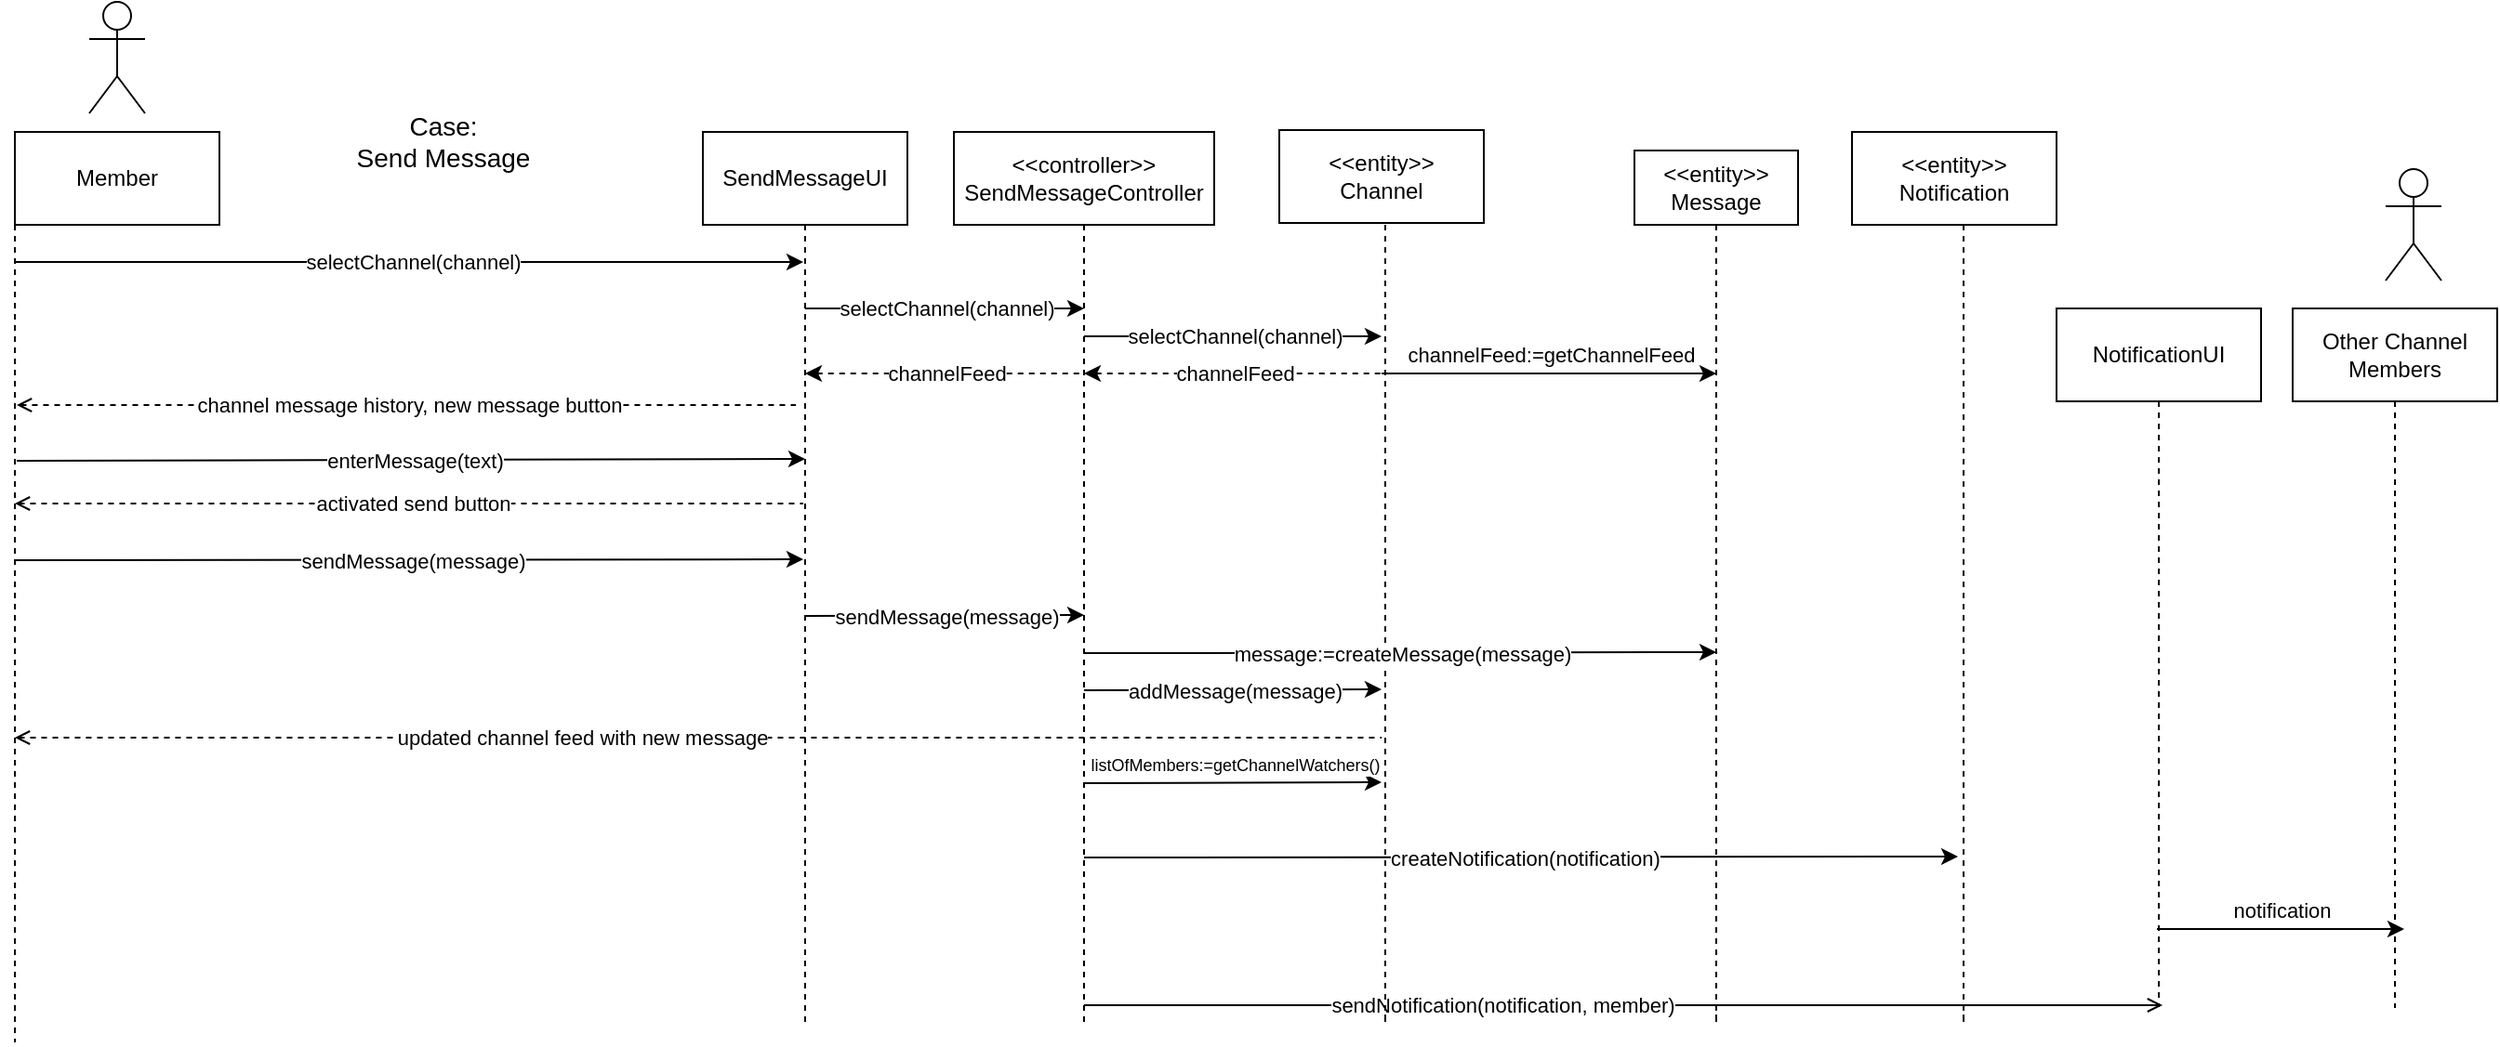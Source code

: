 <mxfile version="22.1.11" type="google" pages="4">
  <diagram name="Page-1" id="3AZWjYsUDmFTX6n5oSVV">
    <mxGraphModel dx="1434" dy="746" grid="1" gridSize="10" guides="1" tooltips="1" connect="1" arrows="1" fold="1" page="1" pageScale="1" pageWidth="850" pageHeight="1100" math="0" shadow="0">
      <root>
        <mxCell id="0" />
        <mxCell id="1" parent="0" />
        <mxCell id="N_4SF6uYYQzXEiGpG4X1-1" value="Member" style="html=1;whiteSpace=wrap;" parent="1" vertex="1">
          <mxGeometry x="75" y="120" width="110" height="50" as="geometry" />
        </mxCell>
        <mxCell id="N_4SF6uYYQzXEiGpG4X1-2" style="edgeStyle=orthogonalEdgeStyle;rounded=0;orthogonalLoop=1;jettySize=auto;html=1;endArrow=none;endFill=0;dashed=1;" parent="1" source="N_4SF6uYYQzXEiGpG4X1-3" edge="1">
          <mxGeometry relative="1" as="geometry">
            <mxPoint x="500" y="600" as="targetPoint" />
            <Array as="points">
              <mxPoint x="500" y="600" />
            </Array>
          </mxGeometry>
        </mxCell>
        <mxCell id="N_4SF6uYYQzXEiGpG4X1-3" value="SendMessageUI" style="html=1;whiteSpace=wrap;" parent="1" vertex="1">
          <mxGeometry x="445" y="120" width="110" height="50" as="geometry" />
        </mxCell>
        <mxCell id="N_4SF6uYYQzXEiGpG4X1-5" value="" style="shape=umlActor;verticalLabelPosition=bottom;verticalAlign=top;html=1;" parent="1" vertex="1">
          <mxGeometry x="115" y="50" width="30" height="60" as="geometry" />
        </mxCell>
        <mxCell id="N_4SF6uYYQzXEiGpG4X1-6" style="edgeStyle=orthogonalEdgeStyle;rounded=0;orthogonalLoop=1;jettySize=auto;html=1;exitX=0;exitY=1;exitDx=0;exitDy=0;endArrow=none;endFill=0;dashed=1;" parent="1" source="N_4SF6uYYQzXEiGpG4X1-1" edge="1">
          <mxGeometry relative="1" as="geometry">
            <mxPoint x="75" y="610" as="targetPoint" />
            <Array as="points">
              <mxPoint x="75" y="450" />
              <mxPoint x="75" y="450" />
            </Array>
          </mxGeometry>
        </mxCell>
        <mxCell id="N_4SF6uYYQzXEiGpG4X1-7" value="" style="endArrow=classic;html=1;rounded=0;" parent="1" edge="1">
          <mxGeometry width="50" height="50" relative="1" as="geometry">
            <mxPoint x="75" y="190" as="sourcePoint" />
            <mxPoint x="499" y="190" as="targetPoint" />
          </mxGeometry>
        </mxCell>
        <mxCell id="N_4SF6uYYQzXEiGpG4X1-8" value="selectChannel(channel)" style="edgeLabel;html=1;align=center;verticalAlign=middle;resizable=0;points=[];" parent="N_4SF6uYYQzXEiGpG4X1-7" vertex="1" connectable="0">
          <mxGeometry x="0.006" relative="1" as="geometry">
            <mxPoint as="offset" />
          </mxGeometry>
        </mxCell>
        <mxCell id="N_4SF6uYYQzXEiGpG4X1-9" value="" style="endArrow=none;html=1;rounded=0;startArrow=open;startFill=0;endFill=0;dashed=1;" parent="1" edge="1">
          <mxGeometry width="50" height="50" relative="1" as="geometry">
            <mxPoint x="76" y="267" as="sourcePoint" />
            <mxPoint x="495" y="267" as="targetPoint" />
          </mxGeometry>
        </mxCell>
        <mxCell id="N_4SF6uYYQzXEiGpG4X1-10" value="channel message history, new message button" style="edgeLabel;html=1;align=center;verticalAlign=middle;resizable=0;points=[];" parent="N_4SF6uYYQzXEiGpG4X1-9" vertex="1" connectable="0">
          <mxGeometry x="0.006" relative="1" as="geometry">
            <mxPoint as="offset" />
          </mxGeometry>
        </mxCell>
        <mxCell id="N_4SF6uYYQzXEiGpG4X1-11" value="" style="endArrow=classic;html=1;rounded=0;" parent="1" edge="1">
          <mxGeometry width="50" height="50" relative="1" as="geometry">
            <mxPoint x="76" y="297" as="sourcePoint" />
            <mxPoint x="500" y="296" as="targetPoint" />
          </mxGeometry>
        </mxCell>
        <mxCell id="N_4SF6uYYQzXEiGpG4X1-12" value="enterMessage(text)" style="edgeLabel;html=1;align=center;verticalAlign=middle;resizable=0;points=[];" parent="N_4SF6uYYQzXEiGpG4X1-11" vertex="1" connectable="0">
          <mxGeometry x="0.006" relative="1" as="geometry">
            <mxPoint as="offset" />
          </mxGeometry>
        </mxCell>
        <mxCell id="N_4SF6uYYQzXEiGpG4X1-13" value="" style="endArrow=none;html=1;rounded=0;startArrow=open;startFill=0;endFill=0;dashed=1;" parent="1" edge="1">
          <mxGeometry width="50" height="50" relative="1" as="geometry">
            <mxPoint x="75" y="320" as="sourcePoint" />
            <mxPoint x="499" y="320" as="targetPoint" />
          </mxGeometry>
        </mxCell>
        <mxCell id="N_4SF6uYYQzXEiGpG4X1-14" value="activated send button" style="edgeLabel;html=1;align=center;verticalAlign=middle;resizable=0;points=[];" parent="N_4SF6uYYQzXEiGpG4X1-13" vertex="1" connectable="0">
          <mxGeometry x="0.006" relative="1" as="geometry">
            <mxPoint as="offset" />
          </mxGeometry>
        </mxCell>
        <mxCell id="N_4SF6uYYQzXEiGpG4X1-15" value="" style="endArrow=classic;html=1;rounded=0;" parent="1" edge="1">
          <mxGeometry width="50" height="50" relative="1" as="geometry">
            <mxPoint x="75" y="350.52" as="sourcePoint" />
            <mxPoint x="499" y="350" as="targetPoint" />
          </mxGeometry>
        </mxCell>
        <mxCell id="N_4SF6uYYQzXEiGpG4X1-16" value="sendMessage(message)" style="edgeLabel;html=1;align=center;verticalAlign=middle;resizable=0;points=[];" parent="N_4SF6uYYQzXEiGpG4X1-15" vertex="1" connectable="0">
          <mxGeometry x="0.006" relative="1" as="geometry">
            <mxPoint as="offset" />
          </mxGeometry>
        </mxCell>
        <mxCell id="N_4SF6uYYQzXEiGpG4X1-17" value="" style="endArrow=none;html=1;rounded=0;startArrow=open;startFill=0;endFill=0;dashed=1;" parent="1" edge="1">
          <mxGeometry width="50" height="50" relative="1" as="geometry">
            <mxPoint x="75" y="446" as="sourcePoint" />
            <mxPoint x="810" y="446" as="targetPoint" />
          </mxGeometry>
        </mxCell>
        <mxCell id="N_4SF6uYYQzXEiGpG4X1-18" value="updated channel feed with new message" style="edgeLabel;html=1;align=center;verticalAlign=middle;resizable=0;points=[];" parent="N_4SF6uYYQzXEiGpG4X1-17" vertex="1" connectable="0">
          <mxGeometry x="0.006" relative="1" as="geometry">
            <mxPoint x="-65" as="offset" />
          </mxGeometry>
        </mxCell>
        <mxCell id="N_4SF6uYYQzXEiGpG4X1-19" value="" style="endArrow=open;html=1;strokeWidth=1;rounded=0;endFill=0;" parent="1" edge="1">
          <mxGeometry width="50" height="50" relative="1" as="geometry">
            <mxPoint x="650" y="590" as="sourcePoint" />
            <mxPoint x="1230" y="590" as="targetPoint" />
          </mxGeometry>
        </mxCell>
        <mxCell id="N_4SF6uYYQzXEiGpG4X1-20" value="sendNotification(notification, member)" style="edgeLabel;html=1;align=center;verticalAlign=middle;resizable=0;points=[];" parent="N_4SF6uYYQzXEiGpG4X1-19" vertex="1" connectable="0">
          <mxGeometry x="-0.171" y="-1" relative="1" as="geometry">
            <mxPoint x="-16" y="-1" as="offset" />
          </mxGeometry>
        </mxCell>
        <mxCell id="N_4SF6uYYQzXEiGpG4X1-22" style="edgeStyle=orthogonalEdgeStyle;rounded=0;orthogonalLoop=1;jettySize=auto;html=1;dashed=1;endArrow=none;endFill=0;" parent="1" source="N_4SF6uYYQzXEiGpG4X1-23" edge="1">
          <mxGeometry relative="1" as="geometry">
            <mxPoint x="1228" y="591" as="targetPoint" />
          </mxGeometry>
        </mxCell>
        <mxCell id="N_4SF6uYYQzXEiGpG4X1-23" value="NotificationUI" style="html=1;whiteSpace=wrap;" parent="1" vertex="1">
          <mxGeometry x="1173" y="215" width="110" height="50" as="geometry" />
        </mxCell>
        <mxCell id="N_4SF6uYYQzXEiGpG4X1-24" value="&lt;font style=&quot;font-size: 14px;&quot;&gt;Case:&lt;br&gt;Send Message&lt;/font&gt;" style="text;html=1;align=center;verticalAlign=middle;resizable=0;points=[];autosize=1;strokeColor=none;fillColor=none;" parent="1" vertex="1">
          <mxGeometry x="245" y="100" width="120" height="50" as="geometry" />
        </mxCell>
        <mxCell id="N_4SF6uYYQzXEiGpG4X1-103" style="edgeStyle=orthogonalEdgeStyle;rounded=0;orthogonalLoop=1;jettySize=auto;html=1;endArrow=none;endFill=0;dashed=1;" parent="1" source="N_4SF6uYYQzXEiGpG4X1-104" edge="1">
          <mxGeometry relative="1" as="geometry">
            <mxPoint x="650" y="600" as="targetPoint" />
            <Array as="points">
              <mxPoint x="650" y="600" />
            </Array>
          </mxGeometry>
        </mxCell>
        <mxCell id="N_4SF6uYYQzXEiGpG4X1-104" value="&amp;lt;&amp;lt;controller&amp;gt;&amp;gt;&lt;br&gt;SendMessageController" style="html=1;whiteSpace=wrap;" parent="1" vertex="1">
          <mxGeometry x="580" y="120" width="140" height="50" as="geometry" />
        </mxCell>
        <mxCell id="N_4SF6uYYQzXEiGpG4X1-107" style="edgeStyle=orthogonalEdgeStyle;rounded=0;orthogonalLoop=1;jettySize=auto;html=1;endArrow=none;endFill=0;dashed=1;" parent="1" edge="1">
          <mxGeometry relative="1" as="geometry">
            <mxPoint x="990" y="590" as="targetPoint" />
            <Array as="points">
              <mxPoint x="990" y="600" />
            </Array>
            <mxPoint x="990" y="170.0" as="sourcePoint" />
          </mxGeometry>
        </mxCell>
        <mxCell id="N_4SF6uYYQzXEiGpG4X1-108" value="&amp;lt;&amp;lt;entity&amp;gt;&amp;gt;&lt;br&gt;Message" style="html=1;whiteSpace=wrap;" parent="1" vertex="1">
          <mxGeometry x="946" y="130" width="88" height="40" as="geometry" />
        </mxCell>
        <mxCell id="N_4SF6uYYQzXEiGpG4X1-110" style="edgeStyle=orthogonalEdgeStyle;rounded=0;orthogonalLoop=1;jettySize=auto;html=1;endArrow=none;endFill=0;dashed=1;" parent="1" edge="1">
          <mxGeometry relative="1" as="geometry">
            <mxPoint x="1123" y="590" as="targetPoint" />
            <Array as="points">
              <mxPoint x="1123" y="600" />
            </Array>
            <mxPoint x="1123" y="170.0" as="sourcePoint" />
          </mxGeometry>
        </mxCell>
        <mxCell id="N_4SF6uYYQzXEiGpG4X1-111" value="&amp;lt;&amp;lt;entity&amp;gt;&amp;gt;&lt;br&gt;Notification" style="html=1;whiteSpace=wrap;" parent="1" vertex="1">
          <mxGeometry x="1063" y="120" width="110" height="50" as="geometry" />
        </mxCell>
        <mxCell id="N_4SF6uYYQzXEiGpG4X1-112" style="edgeStyle=orthogonalEdgeStyle;rounded=0;orthogonalLoop=1;jettySize=auto;html=1;endArrow=none;endFill=0;dashed=1;" parent="1" edge="1">
          <mxGeometry relative="1" as="geometry">
            <mxPoint x="812" y="590" as="targetPoint" />
            <Array as="points">
              <mxPoint x="812" y="600" />
            </Array>
            <mxPoint x="812" y="170.0" as="sourcePoint" />
          </mxGeometry>
        </mxCell>
        <mxCell id="N_4SF6uYYQzXEiGpG4X1-113" value="&amp;lt;&amp;lt;entity&amp;gt;&amp;gt;&lt;br&gt;Channel" style="html=1;whiteSpace=wrap;" parent="1" vertex="1">
          <mxGeometry x="755" y="119" width="110" height="50" as="geometry" />
        </mxCell>
        <mxCell id="N_4SF6uYYQzXEiGpG4X1-114" value="" style="endArrow=classic;html=1;rounded=0;" parent="1" edge="1">
          <mxGeometry width="50" height="50" relative="1" as="geometry">
            <mxPoint x="500" y="215" as="sourcePoint" />
            <mxPoint x="650" y="215" as="targetPoint" />
          </mxGeometry>
        </mxCell>
        <mxCell id="N_4SF6uYYQzXEiGpG4X1-115" value="selectChannel(channel)" style="edgeLabel;html=1;align=center;verticalAlign=middle;resizable=0;points=[];" parent="N_4SF6uYYQzXEiGpG4X1-114" vertex="1" connectable="0">
          <mxGeometry x="0.006" relative="1" as="geometry">
            <mxPoint as="offset" />
          </mxGeometry>
        </mxCell>
        <mxCell id="N_4SF6uYYQzXEiGpG4X1-116" value="" style="endArrow=classic;html=1;rounded=0;" parent="1" edge="1">
          <mxGeometry width="50" height="50" relative="1" as="geometry">
            <mxPoint x="650" y="230" as="sourcePoint" />
            <mxPoint x="810" y="230" as="targetPoint" />
          </mxGeometry>
        </mxCell>
        <mxCell id="N_4SF6uYYQzXEiGpG4X1-117" value="selectChannel(channel)" style="edgeLabel;html=1;align=center;verticalAlign=middle;resizable=0;points=[];" parent="N_4SF6uYYQzXEiGpG4X1-116" vertex="1" connectable="0">
          <mxGeometry x="0.006" relative="1" as="geometry">
            <mxPoint as="offset" />
          </mxGeometry>
        </mxCell>
        <mxCell id="N_4SF6uYYQzXEiGpG4X1-118" value="" style="endArrow=classic;html=1;rounded=0;" parent="1" edge="1">
          <mxGeometry width="50" height="50" relative="1" as="geometry">
            <mxPoint x="810" y="250" as="sourcePoint" />
            <mxPoint x="990" y="250" as="targetPoint" />
          </mxGeometry>
        </mxCell>
        <mxCell id="N_4SF6uYYQzXEiGpG4X1-119" value="channelFeed:=getChannelFeed" style="edgeLabel;html=1;align=center;verticalAlign=middle;resizable=0;points=[];" parent="N_4SF6uYYQzXEiGpG4X1-118" vertex="1" connectable="0">
          <mxGeometry x="0.006" relative="1" as="geometry">
            <mxPoint y="-10" as="offset" />
          </mxGeometry>
        </mxCell>
        <mxCell id="N_4SF6uYYQzXEiGpG4X1-120" value="" style="endArrow=none;html=1;rounded=0;startArrow=classic;startFill=1;endFill=0;dashed=1;" parent="1" edge="1">
          <mxGeometry width="50" height="50" relative="1" as="geometry">
            <mxPoint x="650" y="250" as="sourcePoint" />
            <mxPoint x="810" y="250" as="targetPoint" />
          </mxGeometry>
        </mxCell>
        <mxCell id="N_4SF6uYYQzXEiGpG4X1-121" value="channelFeed" style="edgeLabel;html=1;align=center;verticalAlign=middle;resizable=0;points=[];" parent="N_4SF6uYYQzXEiGpG4X1-120" vertex="1" connectable="0">
          <mxGeometry x="0.006" relative="1" as="geometry">
            <mxPoint as="offset" />
          </mxGeometry>
        </mxCell>
        <mxCell id="N_4SF6uYYQzXEiGpG4X1-124" value="" style="endArrow=none;html=1;rounded=0;startArrow=classic;startFill=1;endFill=0;dashed=1;" parent="1" edge="1">
          <mxGeometry width="50" height="50" relative="1" as="geometry">
            <mxPoint x="500" y="250" as="sourcePoint" />
            <mxPoint x="650" y="250" as="targetPoint" />
          </mxGeometry>
        </mxCell>
        <mxCell id="N_4SF6uYYQzXEiGpG4X1-125" value="channelFeed" style="edgeLabel;html=1;align=center;verticalAlign=middle;resizable=0;points=[];" parent="N_4SF6uYYQzXEiGpG4X1-124" vertex="1" connectable="0">
          <mxGeometry x="0.006" relative="1" as="geometry">
            <mxPoint as="offset" />
          </mxGeometry>
        </mxCell>
        <mxCell id="N_4SF6uYYQzXEiGpG4X1-128" value="" style="endArrow=classic;html=1;rounded=0;" parent="1" edge="1">
          <mxGeometry width="50" height="50" relative="1" as="geometry">
            <mxPoint x="500" y="380.52" as="sourcePoint" />
            <mxPoint x="650" y="380" as="targetPoint" />
          </mxGeometry>
        </mxCell>
        <mxCell id="N_4SF6uYYQzXEiGpG4X1-129" value="sendMessage(message)" style="edgeLabel;html=1;align=center;verticalAlign=middle;resizable=0;points=[];" parent="N_4SF6uYYQzXEiGpG4X1-128" vertex="1" connectable="0">
          <mxGeometry x="0.006" relative="1" as="geometry">
            <mxPoint as="offset" />
          </mxGeometry>
        </mxCell>
        <mxCell id="N_4SF6uYYQzXEiGpG4X1-130" value="" style="endArrow=classic;html=1;rounded=0;" parent="1" edge="1">
          <mxGeometry width="50" height="50" relative="1" as="geometry">
            <mxPoint x="650" y="400.52" as="sourcePoint" />
            <mxPoint x="990" y="400" as="targetPoint" />
          </mxGeometry>
        </mxCell>
        <mxCell id="N_4SF6uYYQzXEiGpG4X1-131" value="message:=createMessage(message)" style="edgeLabel;html=1;align=center;verticalAlign=middle;resizable=0;points=[];" parent="N_4SF6uYYQzXEiGpG4X1-130" vertex="1" connectable="0">
          <mxGeometry x="0.006" relative="1" as="geometry">
            <mxPoint as="offset" />
          </mxGeometry>
        </mxCell>
        <mxCell id="N_4SF6uYYQzXEiGpG4X1-132" value="" style="endArrow=classic;html=1;rounded=0;" parent="1" edge="1">
          <mxGeometry width="50" height="50" relative="1" as="geometry">
            <mxPoint x="650" y="420.52" as="sourcePoint" />
            <mxPoint x="810" y="420" as="targetPoint" />
          </mxGeometry>
        </mxCell>
        <mxCell id="N_4SF6uYYQzXEiGpG4X1-133" value="addMessage(message)" style="edgeLabel;html=1;align=center;verticalAlign=middle;resizable=0;points=[];" parent="N_4SF6uYYQzXEiGpG4X1-132" vertex="1" connectable="0">
          <mxGeometry x="0.006" relative="1" as="geometry">
            <mxPoint as="offset" />
          </mxGeometry>
        </mxCell>
        <mxCell id="N_4SF6uYYQzXEiGpG4X1-134" value="" style="endArrow=classic;html=1;rounded=0;" parent="1" edge="1">
          <mxGeometry width="50" height="50" relative="1" as="geometry">
            <mxPoint x="650" y="510.52" as="sourcePoint" />
            <mxPoint x="1120" y="510" as="targetPoint" />
          </mxGeometry>
        </mxCell>
        <mxCell id="N_4SF6uYYQzXEiGpG4X1-135" value="createNotification(notification)" style="edgeLabel;html=1;align=center;verticalAlign=middle;resizable=0;points=[];" parent="N_4SF6uYYQzXEiGpG4X1-134" vertex="1" connectable="0">
          <mxGeometry x="0.006" relative="1" as="geometry">
            <mxPoint as="offset" />
          </mxGeometry>
        </mxCell>
        <mxCell id="N_4SF6uYYQzXEiGpG4X1-136" value="" style="endArrow=classic;html=1;rounded=0;" parent="1" edge="1">
          <mxGeometry width="50" height="50" relative="1" as="geometry">
            <mxPoint x="650" y="470.52" as="sourcePoint" />
            <mxPoint x="810" y="470" as="targetPoint" />
          </mxGeometry>
        </mxCell>
        <mxCell id="N_4SF6uYYQzXEiGpG4X1-137" value="listOfMembers:=getChannelWatchers()" style="edgeLabel;html=1;align=center;verticalAlign=middle;resizable=0;points=[];fontSize=9;" parent="N_4SF6uYYQzXEiGpG4X1-136" vertex="1" connectable="0">
          <mxGeometry x="0.006" relative="1" as="geometry">
            <mxPoint y="-10" as="offset" />
          </mxGeometry>
        </mxCell>
        <mxCell id="N_4SF6uYYQzXEiGpG4X1-138" value="" style="shape=umlActor;verticalLabelPosition=bottom;verticalAlign=top;html=1;outlineConnect=0;" parent="1" vertex="1">
          <mxGeometry x="1350" y="140" width="30" height="60" as="geometry" />
        </mxCell>
        <mxCell id="N_4SF6uYYQzXEiGpG4X1-139" style="edgeStyle=orthogonalEdgeStyle;rounded=0;orthogonalLoop=1;jettySize=auto;html=1;dashed=1;endArrow=none;endFill=0;" parent="1" source="N_4SF6uYYQzXEiGpG4X1-140" edge="1">
          <mxGeometry relative="1" as="geometry">
            <mxPoint x="1355" y="591.481" as="targetPoint" />
          </mxGeometry>
        </mxCell>
        <mxCell id="N_4SF6uYYQzXEiGpG4X1-140" value="Other Channel Members" style="html=1;whiteSpace=wrap;" parent="1" vertex="1">
          <mxGeometry x="1300" y="215" width="110" height="50" as="geometry" />
        </mxCell>
        <mxCell id="N_4SF6uYYQzXEiGpG4X1-141" value="" style="endArrow=classic;html=1;rounded=0;" parent="1" edge="1">
          <mxGeometry width="50" height="50" relative="1" as="geometry">
            <mxPoint x="1227" y="549" as="sourcePoint" />
            <mxPoint x="1360" y="549" as="targetPoint" />
          </mxGeometry>
        </mxCell>
        <mxCell id="N_4SF6uYYQzXEiGpG4X1-142" value="notification" style="edgeLabel;html=1;align=center;verticalAlign=middle;resizable=0;points=[];" parent="N_4SF6uYYQzXEiGpG4X1-141" vertex="1" connectable="0">
          <mxGeometry x="0.006" relative="1" as="geometry">
            <mxPoint y="-10" as="offset" />
          </mxGeometry>
        </mxCell>
      </root>
    </mxGraphModel>
  </diagram>
  <diagram id="WaU80L6x0H3_UrvlOfPW" name="Page-2">
    <mxGraphModel dx="1434" dy="1846" grid="1" gridSize="10" guides="1" tooltips="1" connect="1" arrows="1" fold="1" page="1" pageScale="1" pageWidth="850" pageHeight="1100" math="0" shadow="0">
      <root>
        <mxCell id="0" />
        <mxCell id="1" parent="0" />
        <mxCell id="FuUfg9r_66yQP0wZY_ee-1" value="Student" style="html=1;whiteSpace=wrap;" vertex="1" parent="1">
          <mxGeometry x="75" y="120" width="110" height="50" as="geometry" />
        </mxCell>
        <mxCell id="FuUfg9r_66yQP0wZY_ee-2" style="edgeStyle=orthogonalEdgeStyle;rounded=0;orthogonalLoop=1;jettySize=auto;html=1;endArrow=none;endFill=0;dashed=1;" edge="1" parent="1">
          <mxGeometry relative="1" as="geometry">
            <mxPoint x="500" y="610" as="targetPoint" />
            <Array as="points">
              <mxPoint x="500" y="610" />
            </Array>
            <mxPoint x="500" y="180" as="sourcePoint" />
          </mxGeometry>
        </mxCell>
        <mxCell id="FuUfg9r_66yQP0wZY_ee-3" value="" style="shape=umlActor;verticalLabelPosition=bottom;verticalAlign=top;html=1;" vertex="1" parent="1">
          <mxGeometry x="115" y="50" width="30" height="60" as="geometry" />
        </mxCell>
        <mxCell id="FuUfg9r_66yQP0wZY_ee-4" style="edgeStyle=orthogonalEdgeStyle;rounded=0;orthogonalLoop=1;jettySize=auto;html=1;exitX=0;exitY=1;exitDx=0;exitDy=0;endArrow=none;endFill=0;dashed=1;" edge="1" parent="1" source="FuUfg9r_66yQP0wZY_ee-1">
          <mxGeometry relative="1" as="geometry">
            <mxPoint x="75" y="610" as="targetPoint" />
            <Array as="points">
              <mxPoint x="75" y="450" />
              <mxPoint x="75" y="450" />
            </Array>
          </mxGeometry>
        </mxCell>
        <mxCell id="FuUfg9r_66yQP0wZY_ee-5" value="" style="endArrow=classic;html=1;rounded=0;" edge="1" parent="1">
          <mxGeometry width="50" height="50" relative="1" as="geometry">
            <mxPoint x="75" y="190" as="sourcePoint" />
            <mxPoint x="499" y="190" as="targetPoint" />
          </mxGeometry>
        </mxCell>
        <mxCell id="FuUfg9r_66yQP0wZY_ee-6" value="getCourses(course)" style="edgeLabel;html=1;align=center;verticalAlign=middle;resizable=0;points=[];" vertex="1" connectable="0" parent="FuUfg9r_66yQP0wZY_ee-5">
          <mxGeometry x="0.006" relative="1" as="geometry">
            <mxPoint as="offset" />
          </mxGeometry>
        </mxCell>
        <mxCell id="FuUfg9r_66yQP0wZY_ee-16" value="&lt;font style=&quot;font-size: 14px;&quot;&gt;Case:&lt;br&gt;Plan Schedule(includes add courses, edit/remove courses, view course info)&lt;br&gt;&lt;/font&gt;" style="text;html=1;align=center;verticalAlign=middle;resizable=0;points=[];autosize=1;strokeColor=none;fillColor=none;" vertex="1" parent="1">
          <mxGeometry x="200" y="-10" width="500" height="50" as="geometry" />
        </mxCell>
        <mxCell id="5RZt0JL0mMT3p3nPqylE-1" value="ScheduleUI" style="html=1;whiteSpace=wrap;" vertex="1" parent="1">
          <mxGeometry x="450" y="130" width="110" height="50" as="geometry" />
        </mxCell>
        <mxCell id="vohPCPm9B1o2pkajP5pq-1" value="&amp;lt;&amp;lt;controller&amp;gt;&amp;gt;&lt;br&gt;getCourseController" style="html=1;whiteSpace=wrap;" vertex="1" parent="1">
          <mxGeometry x="600" y="130" width="120" height="60" as="geometry" />
        </mxCell>
        <mxCell id="PJ6DkbUHLdQulx155_7j-1" style="edgeStyle=orthogonalEdgeStyle;rounded=0;orthogonalLoop=1;jettySize=auto;html=1;endArrow=none;endFill=0;dashed=1;" edge="1" parent="1">
          <mxGeometry relative="1" as="geometry">
            <mxPoint x="654.5" y="610" as="targetPoint" />
            <Array as="points">
              <mxPoint x="654.5" y="610" />
            </Array>
            <mxPoint x="654.5" y="180" as="sourcePoint" />
          </mxGeometry>
        </mxCell>
        <mxCell id="PJ6DkbUHLdQulx155_7j-2" value="" style="endArrow=classic;html=1;rounded=0;" edge="1" parent="1">
          <mxGeometry width="50" height="50" relative="1" as="geometry">
            <mxPoint x="500" y="230" as="sourcePoint" />
            <mxPoint x="660" y="230" as="targetPoint" />
          </mxGeometry>
        </mxCell>
        <mxCell id="PJ6DkbUHLdQulx155_7j-3" value="getCourses(course)" style="edgeLabel;html=1;align=center;verticalAlign=middle;resizable=0;points=[];" vertex="1" connectable="0" parent="PJ6DkbUHLdQulx155_7j-2">
          <mxGeometry x="0.006" relative="1" as="geometry">
            <mxPoint as="offset" />
          </mxGeometry>
        </mxCell>
        <mxCell id="vGc7QsXyzpp6zQHBCzES-1" value="&amp;lt;&amp;lt;entity&amp;gt;&amp;gt;&lt;br&gt;Course Catalogue" style="html=1;whiteSpace=wrap;" vertex="1" parent="1">
          <mxGeometry x="780" y="130" width="110" height="50" as="geometry" />
        </mxCell>
        <mxCell id="vGc7QsXyzpp6zQHBCzES-2" style="edgeStyle=orthogonalEdgeStyle;rounded=0;orthogonalLoop=1;jettySize=auto;html=1;endArrow=none;endFill=0;dashed=1;jumpSize=2;" edge="1" parent="1">
          <mxGeometry relative="1" as="geometry">
            <mxPoint x="835" y="440" as="targetPoint" />
            <Array as="points">
              <mxPoint x="834.5" y="610" />
            </Array>
            <mxPoint x="834.5" y="180" as="sourcePoint" />
          </mxGeometry>
        </mxCell>
        <mxCell id="vGc7QsXyzpp6zQHBCzES-3" value="" style="endArrow=classic;html=1;rounded=0;" edge="1" parent="1">
          <mxGeometry width="50" height="50" relative="1" as="geometry">
            <mxPoint x="650" y="240" as="sourcePoint" />
            <mxPoint x="830" y="240" as="targetPoint" />
          </mxGeometry>
        </mxCell>
        <mxCell id="vGc7QsXyzpp6zQHBCzES-4" value="getCourses(course)" style="edgeLabel;html=1;align=center;verticalAlign=middle;resizable=0;points=[];" vertex="1" connectable="0" parent="vGc7QsXyzpp6zQHBCzES-3">
          <mxGeometry x="0.006" relative="1" as="geometry">
            <mxPoint as="offset" />
          </mxGeometry>
        </mxCell>
        <mxCell id="sXsMBFtBTgxSovnFfUHO-1" value="" style="endArrow=none;html=1;rounded=0;startArrow=open;startFill=0;endFill=0;dashed=1;" edge="1" parent="1">
          <mxGeometry width="50" height="50" relative="1" as="geometry">
            <mxPoint x="660" y="270" as="sourcePoint" />
            <mxPoint x="839" y="270" as="targetPoint" />
          </mxGeometry>
        </mxCell>
        <mxCell id="sXsMBFtBTgxSovnFfUHO-2" value="Courses" style="edgeLabel;html=1;align=center;verticalAlign=middle;resizable=0;points=[];" vertex="1" connectable="0" parent="sXsMBFtBTgxSovnFfUHO-1">
          <mxGeometry x="0.006" relative="1" as="geometry">
            <mxPoint as="offset" />
          </mxGeometry>
        </mxCell>
        <mxCell id="FbHrDunImTDkFvG_X3xC-1" value="" style="endArrow=none;html=1;rounded=0;startArrow=open;startFill=0;endFill=0;dashed=1;" edge="1" parent="1">
          <mxGeometry width="50" height="50" relative="1" as="geometry">
            <mxPoint x="500" y="270" as="sourcePoint" />
            <mxPoint x="649" y="270" as="targetPoint" />
          </mxGeometry>
        </mxCell>
        <mxCell id="FbHrDunImTDkFvG_X3xC-2" value="Courses" style="edgeLabel;html=1;align=center;verticalAlign=middle;resizable=0;points=[];" vertex="1" connectable="0" parent="FbHrDunImTDkFvG_X3xC-1">
          <mxGeometry x="0.006" relative="1" as="geometry">
            <mxPoint as="offset" />
          </mxGeometry>
        </mxCell>
        <mxCell id="f9VVmODYZStQwYl1_E8H-1" value="" style="endArrow=none;html=1;rounded=0;startArrow=open;startFill=0;endFill=0;dashed=1;" edge="1" parent="1">
          <mxGeometry width="50" height="50" relative="1" as="geometry">
            <mxPoint x="80" y="290" as="sourcePoint" />
            <mxPoint x="500" y="290" as="targetPoint" />
          </mxGeometry>
        </mxCell>
        <mxCell id="f9VVmODYZStQwYl1_E8H-2" value="Courses&amp;nbsp; available and courses information" style="edgeLabel;html=1;align=center;verticalAlign=middle;resizable=0;points=[];" vertex="1" connectable="0" parent="f9VVmODYZStQwYl1_E8H-1">
          <mxGeometry x="0.006" relative="1" as="geometry">
            <mxPoint as="offset" />
          </mxGeometry>
        </mxCell>
        <mxCell id="8L249PUsSslbk7j8azEX-1" value="" style="endArrow=classic;html=1;rounded=0;" edge="1" parent="1">
          <mxGeometry width="50" height="50" relative="1" as="geometry">
            <mxPoint x="70" y="330" as="sourcePoint" />
            <mxPoint x="500" y="330" as="targetPoint" />
          </mxGeometry>
        </mxCell>
        <mxCell id="8L249PUsSslbk7j8azEX-2" value="addCourse(course)" style="edgeLabel;html=1;align=center;verticalAlign=middle;resizable=0;points=[];" vertex="1" connectable="0" parent="8L249PUsSslbk7j8azEX-1">
          <mxGeometry x="0.006" relative="1" as="geometry">
            <mxPoint as="offset" />
          </mxGeometry>
        </mxCell>
        <mxCell id="8L249PUsSslbk7j8azEX-3" value="" style="endArrow=classic;html=1;rounded=0;" edge="1" parent="1">
          <mxGeometry width="50" height="50" relative="1" as="geometry">
            <mxPoint x="500" y="360" as="sourcePoint" />
            <mxPoint x="650" y="360" as="targetPoint" />
          </mxGeometry>
        </mxCell>
        <mxCell id="8L249PUsSslbk7j8azEX-4" value="addCourse(course)" style="edgeLabel;html=1;align=center;verticalAlign=middle;resizable=0;points=[];" vertex="1" connectable="0" parent="8L249PUsSslbk7j8azEX-3">
          <mxGeometry x="0.006" relative="1" as="geometry">
            <mxPoint as="offset" />
          </mxGeometry>
        </mxCell>
        <mxCell id="gnAkuwtiIFpqGKCc-Tov-2" value="" style="endArrow=none;html=1;rounded=0;startArrow=open;startFill=0;endFill=0;dashed=1;" edge="1" parent="1">
          <mxGeometry width="50" height="50" relative="1" as="geometry">
            <mxPoint x="80" y="400" as="sourcePoint" />
            <mxPoint x="650" y="400" as="targetPoint" />
          </mxGeometry>
        </mxCell>
        <mxCell id="gnAkuwtiIFpqGKCc-Tov-3" value="Course added to schedule" style="edgeLabel;html=1;align=center;verticalAlign=middle;resizable=0;points=[];" vertex="1" connectable="0" parent="gnAkuwtiIFpqGKCc-Tov-2">
          <mxGeometry x="0.006" relative="1" as="geometry">
            <mxPoint as="offset" />
          </mxGeometry>
        </mxCell>
        <mxCell id="ueiHoVuEZxCPNDQw6pDo-1" value="" style="endArrow=classic;html=1;rounded=0;" edge="1" parent="1">
          <mxGeometry width="50" height="50" relative="1" as="geometry">
            <mxPoint x="75" y="440" as="sourcePoint" />
            <mxPoint x="499" y="440" as="targetPoint" />
          </mxGeometry>
        </mxCell>
        <mxCell id="ueiHoVuEZxCPNDQw6pDo-2" value="removetCourses(course)" style="edgeLabel;html=1;align=center;verticalAlign=middle;resizable=0;points=[];" vertex="1" connectable="0" parent="ueiHoVuEZxCPNDQw6pDo-1">
          <mxGeometry x="0.006" relative="1" as="geometry">
            <mxPoint as="offset" />
          </mxGeometry>
        </mxCell>
        <mxCell id="ueiHoVuEZxCPNDQw6pDo-3" value="" style="endArrow=classic;html=1;rounded=0;" edge="1" parent="1">
          <mxGeometry width="50" height="50" relative="1" as="geometry">
            <mxPoint x="500" y="470" as="sourcePoint" />
            <mxPoint x="650" y="470" as="targetPoint" />
          </mxGeometry>
        </mxCell>
        <mxCell id="ueiHoVuEZxCPNDQw6pDo-4" value="removetCourses(course)" style="edgeLabel;html=1;align=center;verticalAlign=middle;resizable=0;points=[];" vertex="1" connectable="0" parent="ueiHoVuEZxCPNDQw6pDo-3">
          <mxGeometry x="0.006" relative="1" as="geometry">
            <mxPoint as="offset" />
          </mxGeometry>
        </mxCell>
        <mxCell id="ueiHoVuEZxCPNDQw6pDo-5" value="" style="endArrow=none;html=1;rounded=0;startArrow=open;startFill=0;endFill=0;dashed=1;" edge="1" parent="1">
          <mxGeometry width="50" height="50" relative="1" as="geometry">
            <mxPoint x="75" y="520" as="sourcePoint" />
            <mxPoint x="660" y="520" as="targetPoint" />
          </mxGeometry>
        </mxCell>
        <mxCell id="ueiHoVuEZxCPNDQw6pDo-6" value="Course removed from schedule" style="edgeLabel;html=1;align=center;verticalAlign=middle;resizable=0;points=[];" vertex="1" connectable="0" parent="ueiHoVuEZxCPNDQw6pDo-5">
          <mxGeometry x="0.006" relative="1" as="geometry">
            <mxPoint as="offset" />
          </mxGeometry>
        </mxCell>
      </root>
    </mxGraphModel>
  </diagram>
  <diagram id="vojizwQb8F7eEqdtARBN" name="Page-3">
    <mxGraphModel dx="1434" dy="746" grid="1" gridSize="10" guides="1" tooltips="1" connect="1" arrows="1" fold="1" page="1" pageScale="1" pageWidth="850" pageHeight="1100" math="0" shadow="0">
      <root>
        <mxCell id="0" />
        <mxCell id="1" parent="0" />
        <mxCell id="GBD6MdL-amqrOatEKkKR-19" value="&lt;font style=&quot;font-size: 14px;&quot;&gt;Case:&lt;br&gt;Check Grades&lt;/font&gt;" style="text;html=1;align=center;verticalAlign=middle;resizable=0;points=[];autosize=1;strokeColor=none;fillColor=none;" vertex="1" parent="1">
          <mxGeometry x="5" width="110" height="50" as="geometry" />
        </mxCell>
        <mxCell id="yfCLst4plaPRJeCtJQ-6-1" value="Student" style="html=1;whiteSpace=wrap;" vertex="1" parent="1">
          <mxGeometry x="30" y="120" width="110" height="50" as="geometry" />
        </mxCell>
        <mxCell id="yfCLst4plaPRJeCtJQ-6-2" style="edgeStyle=orthogonalEdgeStyle;rounded=0;orthogonalLoop=1;jettySize=auto;html=1;endArrow=none;endFill=0;dashed=1;" edge="1" parent="1">
          <mxGeometry relative="1" as="geometry">
            <mxPoint x="500" y="610" as="targetPoint" />
            <Array as="points">
              <mxPoint x="500" y="610" />
            </Array>
            <mxPoint x="500" y="180" as="sourcePoint" />
          </mxGeometry>
        </mxCell>
        <mxCell id="yfCLst4plaPRJeCtJQ-6-3" style="edgeStyle=orthogonalEdgeStyle;rounded=0;orthogonalLoop=1;jettySize=auto;html=1;exitX=0;exitY=1;exitDx=0;exitDy=0;endArrow=none;endFill=0;dashed=1;" edge="1" parent="1" source="yfCLst4plaPRJeCtJQ-6-1">
          <mxGeometry relative="1" as="geometry">
            <mxPoint x="75" y="610" as="targetPoint" />
            <Array as="points">
              <mxPoint x="75" y="450" />
              <mxPoint x="75" y="450" />
            </Array>
          </mxGeometry>
        </mxCell>
        <mxCell id="yfCLst4plaPRJeCtJQ-6-4" value="" style="endArrow=classic;html=1;rounded=0;" edge="1" parent="1">
          <mxGeometry width="50" height="50" relative="1" as="geometry">
            <mxPoint x="75" y="190" as="sourcePoint" />
            <mxPoint x="499" y="190" as="targetPoint" />
          </mxGeometry>
        </mxCell>
        <mxCell id="yfCLst4plaPRJeCtJQ-6-5" value="getCourses(course)" style="edgeLabel;html=1;align=center;verticalAlign=middle;resizable=0;points=[];" vertex="1" connectable="0" parent="yfCLst4plaPRJeCtJQ-6-4">
          <mxGeometry x="0.006" relative="1" as="geometry">
            <mxPoint as="offset" />
          </mxGeometry>
        </mxCell>
        <mxCell id="yfCLst4plaPRJeCtJQ-6-6" value="GradesUI" style="html=1;whiteSpace=wrap;" vertex="1" parent="1">
          <mxGeometry x="450" y="130" width="110" height="50" as="geometry" />
        </mxCell>
        <mxCell id="yfCLst4plaPRJeCtJQ-6-7" value="&amp;lt;&amp;lt;controller&amp;gt;&amp;gt;&lt;br&gt;getGradesController" style="html=1;whiteSpace=wrap;" vertex="1" parent="1">
          <mxGeometry x="600" y="130" width="110" height="50" as="geometry" />
        </mxCell>
        <mxCell id="yfCLst4plaPRJeCtJQ-6-8" style="edgeStyle=orthogonalEdgeStyle;rounded=0;orthogonalLoop=1;jettySize=auto;html=1;endArrow=none;endFill=0;dashed=1;" edge="1" parent="1">
          <mxGeometry relative="1" as="geometry">
            <mxPoint x="654.5" y="610" as="targetPoint" />
            <Array as="points">
              <mxPoint x="654.5" y="610" />
            </Array>
            <mxPoint x="654.5" y="180" as="sourcePoint" />
          </mxGeometry>
        </mxCell>
        <mxCell id="yfCLst4plaPRJeCtJQ-6-9" value="" style="endArrow=classic;html=1;rounded=0;" edge="1" parent="1">
          <mxGeometry width="50" height="50" relative="1" as="geometry">
            <mxPoint x="500" y="230" as="sourcePoint" />
            <mxPoint x="660" y="230" as="targetPoint" />
          </mxGeometry>
        </mxCell>
        <mxCell id="yfCLst4plaPRJeCtJQ-6-10" value="getCourses(course)" style="edgeLabel;html=1;align=center;verticalAlign=middle;resizable=0;points=[];" vertex="1" connectable="0" parent="yfCLst4plaPRJeCtJQ-6-9">
          <mxGeometry x="0.006" relative="1" as="geometry">
            <mxPoint as="offset" />
          </mxGeometry>
        </mxCell>
        <mxCell id="yfCLst4plaPRJeCtJQ-6-11" value="&amp;lt;&amp;lt;entity&amp;gt;&amp;gt;&lt;br&gt;Course Catalogue" style="html=1;whiteSpace=wrap;" vertex="1" parent="1">
          <mxGeometry x="780" y="130" width="110" height="50" as="geometry" />
        </mxCell>
        <mxCell id="yfCLst4plaPRJeCtJQ-6-12" style="edgeStyle=orthogonalEdgeStyle;rounded=0;orthogonalLoop=1;jettySize=auto;html=1;endArrow=none;endFill=0;dashed=1;jumpSize=2;" edge="1" parent="1">
          <mxGeometry relative="1" as="geometry">
            <mxPoint x="835" y="440" as="targetPoint" />
            <Array as="points">
              <mxPoint x="834.5" y="610" />
            </Array>
            <mxPoint x="834.5" y="180" as="sourcePoint" />
          </mxGeometry>
        </mxCell>
        <mxCell id="yfCLst4plaPRJeCtJQ-6-13" value="" style="endArrow=classic;html=1;rounded=0;" edge="1" parent="1">
          <mxGeometry width="50" height="50" relative="1" as="geometry">
            <mxPoint x="650" y="240" as="sourcePoint" />
            <mxPoint x="830" y="240" as="targetPoint" />
          </mxGeometry>
        </mxCell>
        <mxCell id="yfCLst4plaPRJeCtJQ-6-14" value="getCourses(course)" style="edgeLabel;html=1;align=center;verticalAlign=middle;resizable=0;points=[];" vertex="1" connectable="0" parent="yfCLst4plaPRJeCtJQ-6-13">
          <mxGeometry x="0.006" relative="1" as="geometry">
            <mxPoint as="offset" />
          </mxGeometry>
        </mxCell>
        <mxCell id="yfCLst4plaPRJeCtJQ-6-15" value="" style="endArrow=none;html=1;rounded=0;startArrow=open;startFill=0;endFill=0;dashed=1;" edge="1" parent="1">
          <mxGeometry width="50" height="50" relative="1" as="geometry">
            <mxPoint x="660" y="270" as="sourcePoint" />
            <mxPoint x="839" y="270" as="targetPoint" />
          </mxGeometry>
        </mxCell>
        <mxCell id="yfCLst4plaPRJeCtJQ-6-16" value="Courses" style="edgeLabel;html=1;align=center;verticalAlign=middle;resizable=0;points=[];" vertex="1" connectable="0" parent="yfCLst4plaPRJeCtJQ-6-15">
          <mxGeometry x="0.006" relative="1" as="geometry">
            <mxPoint as="offset" />
          </mxGeometry>
        </mxCell>
        <mxCell id="yfCLst4plaPRJeCtJQ-6-17" value="" style="endArrow=none;html=1;rounded=0;startArrow=open;startFill=0;endFill=0;dashed=1;" edge="1" parent="1">
          <mxGeometry width="50" height="50" relative="1" as="geometry">
            <mxPoint x="500" y="270" as="sourcePoint" />
            <mxPoint x="649" y="270" as="targetPoint" />
          </mxGeometry>
        </mxCell>
        <mxCell id="yfCLst4plaPRJeCtJQ-6-18" value="Courses" style="edgeLabel;html=1;align=center;verticalAlign=middle;resizable=0;points=[];" vertex="1" connectable="0" parent="yfCLst4plaPRJeCtJQ-6-17">
          <mxGeometry x="0.006" relative="1" as="geometry">
            <mxPoint as="offset" />
          </mxGeometry>
        </mxCell>
        <mxCell id="yfCLst4plaPRJeCtJQ-6-21" value="" style="endArrow=classic;html=1;rounded=0;" edge="1" parent="1">
          <mxGeometry width="50" height="50" relative="1" as="geometry">
            <mxPoint x="70" y="290" as="sourcePoint" />
            <mxPoint x="500" y="290" as="targetPoint" />
          </mxGeometry>
        </mxCell>
        <mxCell id="yfCLst4plaPRJeCtJQ-6-22" value="getGrades(course)" style="edgeLabel;html=1;align=center;verticalAlign=middle;resizable=0;points=[];" vertex="1" connectable="0" parent="yfCLst4plaPRJeCtJQ-6-21">
          <mxGeometry x="0.006" relative="1" as="geometry">
            <mxPoint as="offset" />
          </mxGeometry>
        </mxCell>
        <mxCell id="rOgV2woUcS-fjfUOcdMi-1" value="" style="shape=umlActor;verticalLabelPosition=bottom;verticalAlign=top;html=1;" vertex="1" parent="1">
          <mxGeometry x="60" y="50" width="30" height="60" as="geometry" />
        </mxCell>
        <mxCell id="BGeF5Eo64ONGC2NdgTZx-8" value="" style="endArrow=none;html=1;rounded=0;startArrow=open;startFill=0;endFill=0;dashed=1;" edge="1" parent="1">
          <mxGeometry width="50" height="50" relative="1" as="geometry">
            <mxPoint x="70" y="340" as="sourcePoint" />
            <mxPoint x="500" y="340" as="targetPoint" />
          </mxGeometry>
        </mxCell>
        <mxCell id="BGeF5Eo64ONGC2NdgTZx-9" value="Class Grades" style="edgeLabel;html=1;align=center;verticalAlign=middle;resizable=0;points=[];" vertex="1" connectable="0" parent="BGeF5Eo64ONGC2NdgTZx-8">
          <mxGeometry x="0.006" relative="1" as="geometry">
            <mxPoint as="offset" />
          </mxGeometry>
        </mxCell>
      </root>
    </mxGraphModel>
  </diagram>
  <diagram id="r7Q6QL-3JpjNXVgJc_FV" name="Page-4">
    <mxGraphModel dx="1434" dy="746" grid="1" gridSize="10" guides="1" tooltips="1" connect="1" arrows="1" fold="1" page="1" pageScale="1" pageWidth="850" pageHeight="1100" math="0" shadow="0">
      <root>
        <mxCell id="0" />
        <mxCell id="1" parent="0" />
        <mxCell id="JAQBARdJvkkeqOGwSbxl-1" value="Student" style="html=1;whiteSpace=wrap;" vertex="1" parent="1">
          <mxGeometry x="30" y="120" width="110" height="50" as="geometry" />
        </mxCell>
        <mxCell id="JAQBARdJvkkeqOGwSbxl-2" style="edgeStyle=orthogonalEdgeStyle;rounded=0;orthogonalLoop=1;jettySize=auto;html=1;endArrow=none;endFill=0;dashed=1;" edge="1" parent="1">
          <mxGeometry relative="1" as="geometry">
            <mxPoint x="500" y="400" as="targetPoint" />
            <Array as="points">
              <mxPoint x="500" y="390" />
            </Array>
            <mxPoint x="500" y="180" as="sourcePoint" />
          </mxGeometry>
        </mxCell>
        <mxCell id="JAQBARdJvkkeqOGwSbxl-3" style="edgeStyle=orthogonalEdgeStyle;rounded=0;orthogonalLoop=1;jettySize=auto;html=1;exitX=0;exitY=1;exitDx=0;exitDy=0;endArrow=none;endFill=0;dashed=1;" edge="1" parent="1" source="JAQBARdJvkkeqOGwSbxl-1">
          <mxGeometry relative="1" as="geometry">
            <mxPoint x="75" y="390" as="targetPoint" />
            <Array as="points">
              <mxPoint x="75" y="170" />
            </Array>
          </mxGeometry>
        </mxCell>
        <mxCell id="JAQBARdJvkkeqOGwSbxl-4" value="" style="endArrow=classic;html=1;rounded=0;" edge="1" parent="1">
          <mxGeometry width="50" height="50" relative="1" as="geometry">
            <mxPoint x="75" y="190" as="sourcePoint" />
            <mxPoint x="499" y="190" as="targetPoint" />
          </mxGeometry>
        </mxCell>
        <mxCell id="JAQBARdJvkkeqOGwSbxl-5" value="getProgress(progress)" style="edgeLabel;html=1;align=center;verticalAlign=middle;resizable=0;points=[];" vertex="1" connectable="0" parent="JAQBARdJvkkeqOGwSbxl-4">
          <mxGeometry x="0.006" relative="1" as="geometry">
            <mxPoint as="offset" />
          </mxGeometry>
        </mxCell>
        <mxCell id="JAQBARdJvkkeqOGwSbxl-6" value="CurriuculmnUI" style="html=1;whiteSpace=wrap;" vertex="1" parent="1">
          <mxGeometry x="450" y="130" width="110" height="50" as="geometry" />
        </mxCell>
        <mxCell id="JAQBARdJvkkeqOGwSbxl-7" value="&amp;lt;&amp;lt;controller&amp;gt;&amp;gt;&lt;br&gt;getProgress" style="html=1;whiteSpace=wrap;" vertex="1" parent="1">
          <mxGeometry x="600" y="130" width="120" height="60" as="geometry" />
        </mxCell>
        <mxCell id="JAQBARdJvkkeqOGwSbxl-9" value="" style="endArrow=classic;html=1;rounded=0;" edge="1" parent="1">
          <mxGeometry width="50" height="50" relative="1" as="geometry">
            <mxPoint x="500" y="230" as="sourcePoint" />
            <mxPoint x="660" y="230" as="targetPoint" />
          </mxGeometry>
        </mxCell>
        <mxCell id="JAQBARdJvkkeqOGwSbxl-10" value="getProgress(progress)" style="edgeLabel;html=1;align=center;verticalAlign=middle;resizable=0;points=[];" vertex="1" connectable="0" parent="JAQBARdJvkkeqOGwSbxl-9">
          <mxGeometry x="0.006" relative="1" as="geometry">
            <mxPoint as="offset" />
          </mxGeometry>
        </mxCell>
        <mxCell id="JAQBARdJvkkeqOGwSbxl-11" value="&amp;lt;&amp;lt;entity&amp;gt;&amp;gt;&lt;br&gt;Progress" style="html=1;whiteSpace=wrap;" vertex="1" parent="1">
          <mxGeometry x="780" y="130" width="110" height="50" as="geometry" />
        </mxCell>
        <mxCell id="JAQBARdJvkkeqOGwSbxl-13" value="" style="endArrow=classic;html=1;rounded=0;" edge="1" parent="1">
          <mxGeometry width="50" height="50" relative="1" as="geometry">
            <mxPoint x="650" y="260" as="sourcePoint" />
            <mxPoint x="830" y="260" as="targetPoint" />
          </mxGeometry>
        </mxCell>
        <mxCell id="JAQBARdJvkkeqOGwSbxl-14" value="progressStatus:=getProgress" style="edgeLabel;html=1;align=center;verticalAlign=middle;resizable=0;points=[];" vertex="1" connectable="0" parent="JAQBARdJvkkeqOGwSbxl-13">
          <mxGeometry x="0.006" relative="1" as="geometry">
            <mxPoint as="offset" />
          </mxGeometry>
        </mxCell>
        <mxCell id="JAQBARdJvkkeqOGwSbxl-17" value="" style="endArrow=none;html=1;rounded=0;startArrow=open;startFill=0;endFill=0;dashed=1;" edge="1" parent="1">
          <mxGeometry width="50" height="50" relative="1" as="geometry">
            <mxPoint x="500" y="260" as="sourcePoint" />
            <mxPoint x="649" y="260" as="targetPoint" />
          </mxGeometry>
        </mxCell>
        <mxCell id="JAQBARdJvkkeqOGwSbxl-18" value="progress" style="edgeLabel;html=1;align=center;verticalAlign=middle;resizable=0;points=[];" vertex="1" connectable="0" parent="JAQBARdJvkkeqOGwSbxl-17">
          <mxGeometry x="0.006" relative="1" as="geometry">
            <mxPoint as="offset" />
          </mxGeometry>
        </mxCell>
        <mxCell id="JAQBARdJvkkeqOGwSbxl-19" value="" style="endArrow=none;html=1;rounded=0;startArrow=open;startFill=0;endFill=0;dashed=1;" edge="1" parent="1">
          <mxGeometry width="50" height="50" relative="1" as="geometry">
            <mxPoint x="80" y="290" as="sourcePoint" />
            <mxPoint x="500" y="290" as="targetPoint" />
          </mxGeometry>
        </mxCell>
        <mxCell id="JAQBARdJvkkeqOGwSbxl-20" value="Displays user progress" style="edgeLabel;html=1;align=center;verticalAlign=middle;resizable=0;points=[];" vertex="1" connectable="0" parent="JAQBARdJvkkeqOGwSbxl-19">
          <mxGeometry x="0.006" relative="1" as="geometry">
            <mxPoint as="offset" />
          </mxGeometry>
        </mxCell>
        <mxCell id="gfQDZBW-NX0dtud_srcn-1" value="" style="shape=umlActor;verticalLabelPosition=bottom;verticalAlign=top;html=1;" vertex="1" parent="1">
          <mxGeometry x="60" y="50" width="30" height="60" as="geometry" />
        </mxCell>
        <mxCell id="lapu1l3M3JKyhg0WT6Yt-1" style="edgeStyle=orthogonalEdgeStyle;rounded=0;orthogonalLoop=1;jettySize=auto;html=1;endArrow=none;endFill=0;dashed=1;" edge="1" parent="1">
          <mxGeometry relative="1" as="geometry">
            <mxPoint x="659.5" y="410" as="targetPoint" />
            <Array as="points">
              <mxPoint x="659.5" y="400" />
            </Array>
            <mxPoint x="659.5" y="190" as="sourcePoint" />
          </mxGeometry>
        </mxCell>
        <mxCell id="lapu1l3M3JKyhg0WT6Yt-2" style="edgeStyle=orthogonalEdgeStyle;rounded=0;orthogonalLoop=1;jettySize=auto;html=1;endArrow=none;endFill=0;dashed=1;" edge="1" parent="1">
          <mxGeometry relative="1" as="geometry">
            <mxPoint x="834.5" y="400" as="targetPoint" />
            <Array as="points">
              <mxPoint x="834.5" y="390" />
            </Array>
            <mxPoint x="834.5" y="180" as="sourcePoint" />
          </mxGeometry>
        </mxCell>
        <mxCell id="sPOiiSI0mkznhtVQq9vi-1" value="&lt;font style=&quot;font-size: 14px;&quot;&gt;Case:&lt;br&gt;Check Progress&lt;/font&gt;" style="text;html=1;align=center;verticalAlign=middle;resizable=0;points=[];autosize=1;strokeColor=none;fillColor=none;" vertex="1" parent="1">
          <mxGeometry width="120" height="50" as="geometry" />
        </mxCell>
      </root>
    </mxGraphModel>
  </diagram>
</mxfile>
